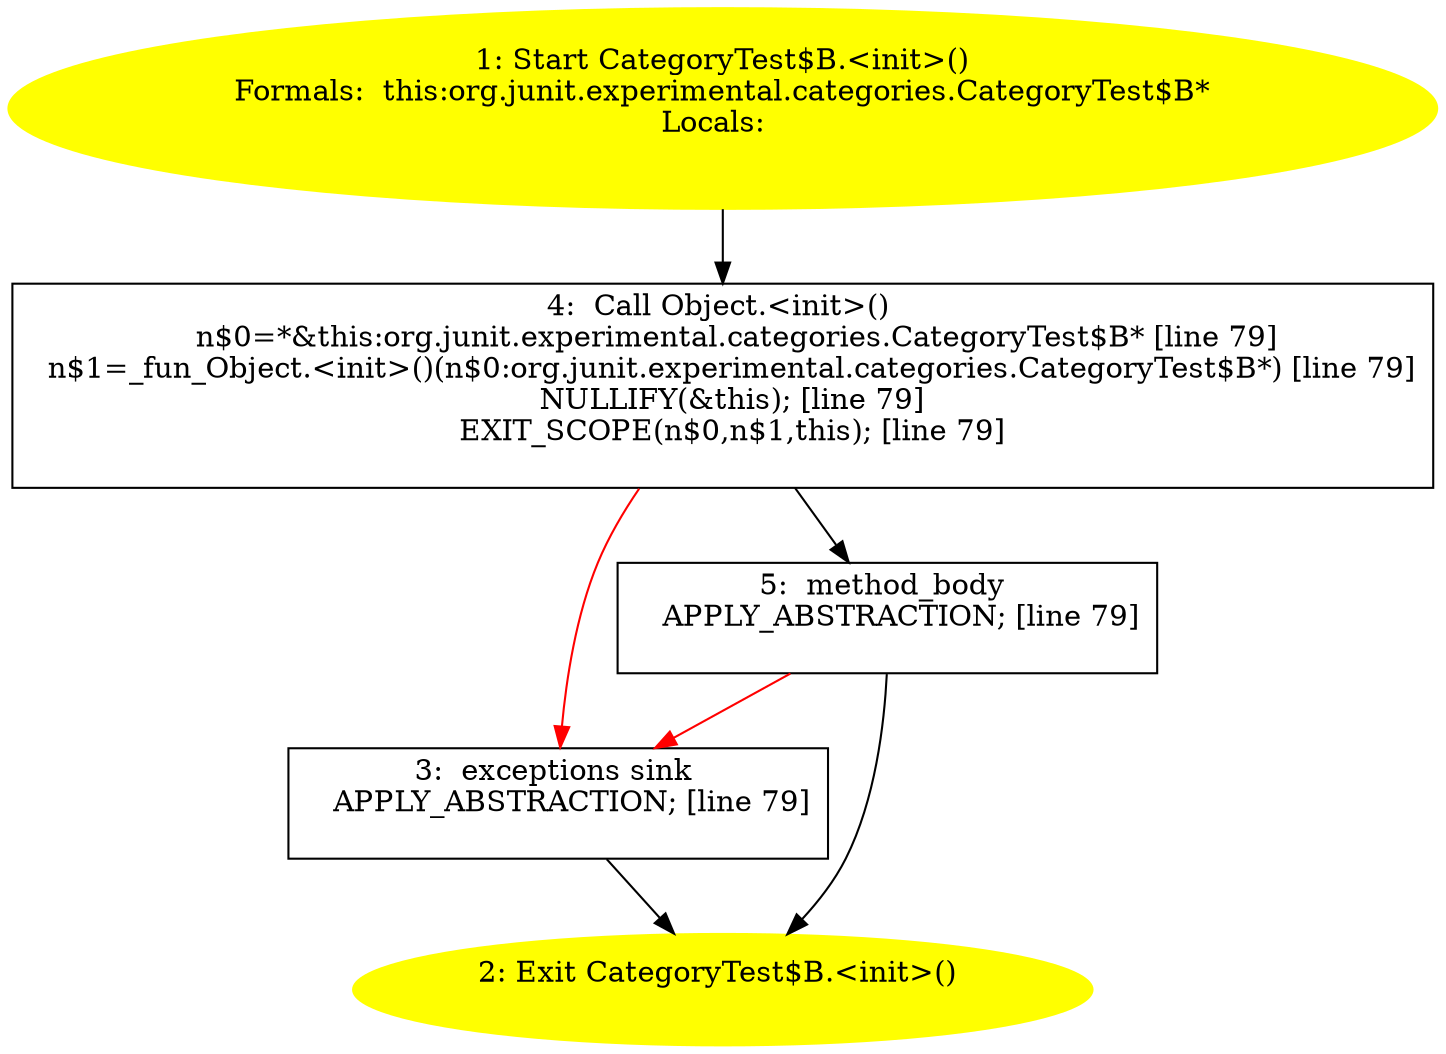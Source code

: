 /* @generated */
digraph cfg {
"org.junit.experimental.categories.CategoryTest$B.<init>().4e14227667ddcb7fdb7f93531b20e8dc_1" [label="1: Start CategoryTest$B.<init>()\nFormals:  this:org.junit.experimental.categories.CategoryTest$B*\nLocals:  \n  " color=yellow style=filled]
	

	 "org.junit.experimental.categories.CategoryTest$B.<init>().4e14227667ddcb7fdb7f93531b20e8dc_1" -> "org.junit.experimental.categories.CategoryTest$B.<init>().4e14227667ddcb7fdb7f93531b20e8dc_4" ;
"org.junit.experimental.categories.CategoryTest$B.<init>().4e14227667ddcb7fdb7f93531b20e8dc_2" [label="2: Exit CategoryTest$B.<init>() \n  " color=yellow style=filled]
	

"org.junit.experimental.categories.CategoryTest$B.<init>().4e14227667ddcb7fdb7f93531b20e8dc_3" [label="3:  exceptions sink \n   APPLY_ABSTRACTION; [line 79]\n " shape="box"]
	

	 "org.junit.experimental.categories.CategoryTest$B.<init>().4e14227667ddcb7fdb7f93531b20e8dc_3" -> "org.junit.experimental.categories.CategoryTest$B.<init>().4e14227667ddcb7fdb7f93531b20e8dc_2" ;
"org.junit.experimental.categories.CategoryTest$B.<init>().4e14227667ddcb7fdb7f93531b20e8dc_4" [label="4:  Call Object.<init>() \n   n$0=*&this:org.junit.experimental.categories.CategoryTest$B* [line 79]\n  n$1=_fun_Object.<init>()(n$0:org.junit.experimental.categories.CategoryTest$B*) [line 79]\n  NULLIFY(&this); [line 79]\n  EXIT_SCOPE(n$0,n$1,this); [line 79]\n " shape="box"]
	

	 "org.junit.experimental.categories.CategoryTest$B.<init>().4e14227667ddcb7fdb7f93531b20e8dc_4" -> "org.junit.experimental.categories.CategoryTest$B.<init>().4e14227667ddcb7fdb7f93531b20e8dc_5" ;
	 "org.junit.experimental.categories.CategoryTest$B.<init>().4e14227667ddcb7fdb7f93531b20e8dc_4" -> "org.junit.experimental.categories.CategoryTest$B.<init>().4e14227667ddcb7fdb7f93531b20e8dc_3" [color="red" ];
"org.junit.experimental.categories.CategoryTest$B.<init>().4e14227667ddcb7fdb7f93531b20e8dc_5" [label="5:  method_body \n   APPLY_ABSTRACTION; [line 79]\n " shape="box"]
	

	 "org.junit.experimental.categories.CategoryTest$B.<init>().4e14227667ddcb7fdb7f93531b20e8dc_5" -> "org.junit.experimental.categories.CategoryTest$B.<init>().4e14227667ddcb7fdb7f93531b20e8dc_2" ;
	 "org.junit.experimental.categories.CategoryTest$B.<init>().4e14227667ddcb7fdb7f93531b20e8dc_5" -> "org.junit.experimental.categories.CategoryTest$B.<init>().4e14227667ddcb7fdb7f93531b20e8dc_3" [color="red" ];
}
